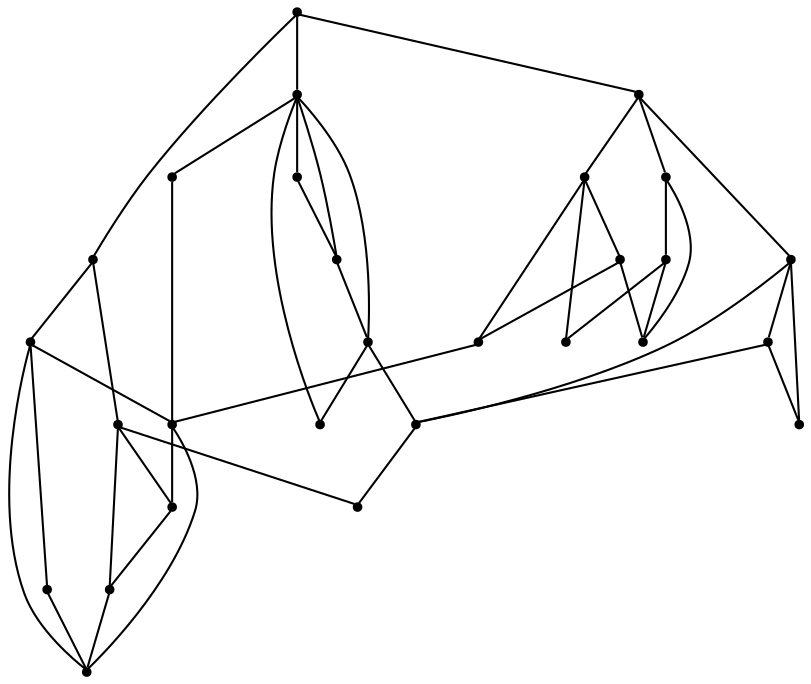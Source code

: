 graph {
  node [shape=point,comment="{\"directed\":false,\"doi\":\"10.1007/978-3-030-04414-5_2\",\"figure\":\"2 (1)\"}"]

  v0 [pos="799.1096361040796,431.4605747708625"]
  v1 [pos="773.2773660187524,431.4605747708625"]
  v2 [pos="747.4440626216376,431.4605747708625"]
  v3 [pos="721.6118243305192,431.4605747708625"]
  v4 [pos="626.8935854688762,379.7958967831529"]
  v5 [pos="601.060345660179,379.7958967831529"]
  v6 [pos="566.6194596898051,379.7958967831529"]
  v7 [pos="652.726888865991,379.7958967831529"]
  v8 [pos="540.7872213986868,379.7958967831529"]
  v9 [pos="514.9570338340392,379.7958967831529"]
  v10 [pos="471.90017161927017,379.7958967831529"]
  v11 [pos="446.0669000163642,379.7958967831529"]
  v12 [pos="420.23776166060856,379.7958967831529"]
  v13 [pos="385.7947772724507,379.7958967831529"]
  v14 [pos="351.3517928842928,379.7958967831529"]
  v15 [pos="316.9077672357951,379.7958967831529"]
  v16 [pos="291.0786606742484,379.7958967831529"]
  v17 [pos="265.24640251174947,379.7958967831529"]
  v18 [pos="747.5972312227674,482.5672076441506"]
  v19 [pos="695.7806193511883,431.4605747708625"]
  v20 [pos="627.0457207582185,430.9053036671653"]
  v21 [pos="583.9909251670247,482.5672076441506"]
  v22 [pos="540.9414074144997,430.9053036671653"]
  v23 [pos="532.3285787967807,585.8958721040024"]
  v24 [pos="368.725420367714,482.5672076441506"]
  v25 [pos="446.2211019292816,430.90530366716524"]
  v26 [pos="368.725420367714,430.9053036671653"]
  v27 [pos="291.2297388061464,430.9053036671653"]

  v0 -- v1 [id="-1",pos="799.1096361040796,431.4605747708625 799.052311145525,424.30534396835077 793.2721875652032,418.5211580307662 786.1377578647516,418.5211580307662 779.0032645758822,418.5211580307662 773.2190077484101,424.30534396835077 773.2773660187524,431.4605747708625"]
  v27 -- v17 [id="-2",pos="291.2297388061464,430.9053036671653 265.24640251174947,379.7958967831529 265.24640251174947,379.7958967831529 265.24640251174947,379.7958967831529"]
  v27 -- v16 [id="-3",pos="291.2297388061464,430.9053036671653 291.0786606742484,379.7958967831529 291.0786606742484,379.7958967831529 291.0786606742484,379.7958967831529"]
  v24 -- v26 [id="-4",pos="368.725420367714,482.5672076441506 368.725420367714,430.9053036671653 368.725420367714,430.9053036671653 368.725420367714,430.9053036671653"]
  v24 -- v25 [id="-5",pos="368.725420367714,482.5672076441506 446.2211019292816,430.90530366716524 446.2211019292816,430.90530366716524 446.2211019292816,430.90530366716524"]
  v24 -- v27 [id="-6",pos="368.725420367714,482.5672076441506 291.2297388061464,430.9053036671653 291.2297388061464,430.9053036671653 291.2297388061464,430.9053036671653"]
  v26 -- v14 [id="-7",pos="368.725420367714,430.9053036671653 351.3517928842928,379.7958967831529 351.3517928842928,379.7958967831529 351.3517928842928,379.7958967831529"]
  v26 -- v13 [id="-8",pos="368.725420367714,430.9053036671653 385.7947772724507,379.7958967831529 385.7947772724507,379.7958967831529 385.7947772724507,379.7958967831529"]
  v25 -- v12 [id="-9",pos="446.2211019292816,430.90530366716524 420.23776166060856,379.7958967831529 420.23776166060856,379.7958967831529 420.23776166060856,379.7958967831529"]
  v25 -- v11 [id="-10",pos="446.2211019292816,430.90530366716524 446.0669000163642,379.7958967831529 446.0669000163642,379.7958967831529 446.0669000163642,379.7958967831529"]
  v25 -- v10 [id="-11",pos="446.2211019292816,430.90530366716524 471.90017161927017,379.7958967831529 471.90017161927017,379.7958967831529 471.90017161927017,379.7958967831529"]
  v23 -- v18 [id="-12",pos="532.3285787967807,585.8958721040024 747.5972312227674,482.5672076441506 747.5972312227674,482.5672076441506 747.5972312227674,482.5672076441506"]
  v23 -- v21 [id="-13",pos="532.3285787967807,585.8958721040024 583.9909251670247,482.5672076441506 583.9909251670247,482.5672076441506 583.9909251670247,482.5672076441506"]
  v23 -- v24 [id="-14",pos="532.3285787967807,585.8958721040024 368.725420367714,482.5672076441506 368.725420367714,482.5672076441506 368.725420367714,482.5672076441506"]
  v22 -- v8 [id="-15",pos="540.9414074144997,430.9053036671653 540.7872213986868,379.7958967831529 540.7872213986868,379.7958967831529 540.7872213986868,379.7958967831529"]
  v22 -- v6 [id="-16",pos="540.9414074144997,430.9053036671653 566.6194596898051,379.7958967831529 566.6194596898051,379.7958967831529 566.6194596898051,379.7958967831529"]
  v22 -- v9 [id="-17",pos="540.9414074144997,430.9053036671653 514.9570338340392,379.7958967831529 514.9570338340392,379.7958967831529 514.9570338340392,379.7958967831529"]
  v21 -- v20 [id="-18",pos="583.9909251670247,482.5672076441506 627.0457207582185,430.9053036671653 627.0457207582185,430.9053036671653 627.0457207582185,430.9053036671653"]
  v21 -- v22 [id="-19",pos="583.9909251670247,482.5672076441506 540.9414074144997,430.9053036671653 540.9414074144997,430.9053036671653 540.9414074144997,430.9053036671653"]
  v20 -- v4 [id="-20",pos="627.0457207582185,430.9053036671653 626.8935854688762,379.7958967831529 626.8935854688762,379.7958967831529 626.8935854688762,379.7958967831529"]
  v20 -- v5 [id="-21",pos="627.0457207582185,430.9053036671653 601.060345660179,379.7958967831529 601.060345660179,379.7958967831529 601.060345660179,379.7958967831529"]
  v20 -- v7 [id="-22",pos="627.0457207582185,430.9053036671653 652.726888865991,379.7958967831529 652.726888865991,379.7958967831529 652.726888865991,379.7958967831529"]
  v19 -- v6 [id="-23",pos="695.7806193511883,431.4605747708625 691.506046942491,371.73938274269995 691.506046942491,371.73938274269995 691.506046942491,371.73938274269995 687.1178102371588,340.5596929642479 660.5594081130347,317.21876930707174 629.1169068023701,317.21876930707174 594.5697009976053,317.21876930707174 566.561101419463,345.227057415148 566.6194596898051,379.7958967831529"]
  v18 -- v0 [id="-24",pos="747.5972312227674,482.5672076441506 799.1096361040796,431.4605747708625 799.1096361040796,431.4605747708625 799.1096361040796,431.4605747708625"]
  v18 -- v19 [id="-25",pos="747.5972312227674,482.5672076441506 695.7806193511883,431.4605747708625 695.7806193511883,431.4605747708625 695.7806193511883,431.4605747708625"]
  v18 -- v1 [id="-26",pos="747.5972312227674,482.5672076441506 773.2773660187524,431.4605747708625 773.2773660187524,431.4605747708625 773.2773660187524,431.4605747708625"]
  v0 -- v11 [id="-27",pos="799.1096361040796,431.4605747708625 799.052311145525,379.7697066245952 799.052311145525,379.7697066245952 799.052311145525,379.7697066245952 798.7938878160007,282.0637711400267 719.8355136763371,203.2813578682053 622.50752666685,203.2813578682053 525.0336360329551,203.2813578682053 446.0127226844856,282.3013345570138 446.0669000163642,379.7958967831529"]
  v17 -- v6 [id="-28",pos="265.24640251174947,379.7958967831529 265.18807206133994,296.5534227100045 332.65298277604734,229.0851579351098 415.8745787918492,229.0851579351098 499.0961748076511,229.0851579351098 566.561101419463,296.5534227100045 566.6194596898051,379.7958967831529"]
  v16 -- v13 [id="-29",pos="291.0786606742484,379.7958967831529 291.0172263142,353.61579302077126 312.22059343031276,332.41268576592563 338.37476398313123,332.41268576592563 364.5330995773089,332.41268576592563 385.73649848763057,353.61579302077126 385.7947772724507,379.7958967831529"]
  v14 -- v15 [id="-30",pos="351.3517928842928,379.7958967831529 351.2976155524142,370.25594672693643 343.5838953667346,362.55065105861985 334.0740249405512,362.55065105861985 324.5641863085767,362.55065105861985 316.8546311642563,370.25594672693643 316.9077672357951,379.7958967831529"]
  v14 -- v13 [id="-31",pos="351.3517928842928,379.7958967831529 351.29348230526386,370.2599209543352 359.0030374495842,362.5545934921994 368.5128760815588,362.5545934921994 378.0269115491014,362.5545934921994 385.73646669342173,370.2599209543352 385.7947772724507,379.7958967831529"]
  v12 -- v10 [id="-32",pos="420.23776166060856,379.7958967831529 420.1794510815796,365.5094156662534 431.74379969516457,353.94104379108416 446.0127226844856,353.94104379108416 460.27751242665624,353.94104379108416 471.8418610402412,365.5094156662534 471.90017161927017,379.7958967831529"]
  v12 -- v11 [id="-33",pos="420.23776166060856,379.7958967831529 420.1794510815796,372.63545974274876 425.96370790905166,366.85543879547805 433.0981694037122,366.85543879547805 440.2284658570135,366.85543879547805 446.0127226844856,372.63545974274876 446.0669000163642,379.7958967831529"]
  v16 -- v17 [id="-34",pos="291.0786606742484,379.7958967831529 291.0213595613503,372.63545974274876 285.23710273387826,366.85543879547805 278.10680628057696,366.85543879547805 270.9723129917076,366.85543879547805 265.18807206133994,372.63545974274876 265.24640251174947,379.7958967831529"]
  v11 -- v7 [id="-35",pos="446.0669000163642,379.7958967831529 446.0127226844856,322.70727272619007 492.2742503859758,276.45044518676866 549.3416758489592,276.45044518676866 606.4091013119425,276.45044518676866 652.6706290134329,322.70727272619007 652.726888865991,379.7958967831529"]
  v9 -- v6 [id="-36",pos="514.9570338340392,379.7958967831529 514.8986914608013,365.5094156662534 526.4672051157455,353.94104379108416 540.7319948579162,353.94104379108416 554.9967210116691,353.94104379108416 566.5652346666133,365.5094156662534 566.6194596898051,379.7958967831529"]
  v8 -- v9 [id="-37",pos="540.7872213986868,379.7958967831529 540.7319948579162,372.63545974274876 534.9519348660122,366.85543879547805 527.8174415771427,366.85543879547805 520.6829800824822,366.85543879547805 514.8987232550102,372.63545974274876 514.9570338340392,379.7958967831529"]
  v18 -- v2 [id="-38",pos="747.5972312227674,482.5672076441506 747.4440626216376,431.4605747708625 747.4440626216376,431.4605747708625 747.4440626216376,431.4605747708625"]
  v6 -- v5 [id="-39",pos="566.6194596898051,379.7958967831529 566.565298255031,370.2599209543352 574.2790184407106,362.5545934921994 583.7888570726851,362.5545934921994 593.2945624575093,362.5545934921994 601.0082826431889,370.2599209543352 601.060345660179,379.7958967831529"]
  v4 -- v9 [id="-40",pos="626.8935854688762,379.7958967831529 626.8373256163179,348.8652241450511 601.7791650309406,323.80320567366675 570.8701069563436,323.80320567366675 539.960985293329,323.80320567366675 514.8986596665925,348.8652241450511 514.9570338340392,379.7958967831529"]
  v5 -- v4 [id="-41",pos="601.060345660179,379.7958967831529 601.0040858076209,372.63545974274876 606.7883426350929,366.85543879547805 613.9186390883942,366.85543879547805 621.0531323772635,366.85543879547805 626.8373892047357,372.63545974274876 626.8935854688762,379.7958967831529"]
  v18 -- v3 [id="-42",pos="747.5972312227674,482.5672076441506 721.6118243305192,431.4605747708625 721.6118243305192,431.4605747708625 721.6118243305192,431.4605747708625"]
  v3 -- v2 [id="-43",pos="721.6118243305192,431.4605747708625 721.5565977897486,424.30534396835077 727.3366577816525,418.5211580307662 734.471151070522,418.5211580307662 741.6056443593912,418.5211580307662 747.3857043512953,424.30534396835077 747.4440626216376,431.4605747708625"]
  v2 -- v0 [id="-44",pos="747.4440626216376,431.4605747708625 747.3857043512953,417.1751349015415 758.9542180062394,405.6067630263723 773.2190077484101,405.6067630263723 787.4837339021632,405.6067630263723 799.0522475571073,417.1751349015415 799.1096361040796,431.4605747708625"]
  v27 -- v15 [id="-45",pos="291.2297388061464,430.9053036671653 316.9077672357951,379.7958967831529 316.9077672357951,379.7958967831529 316.9077672357951,379.7958967831529"]
}